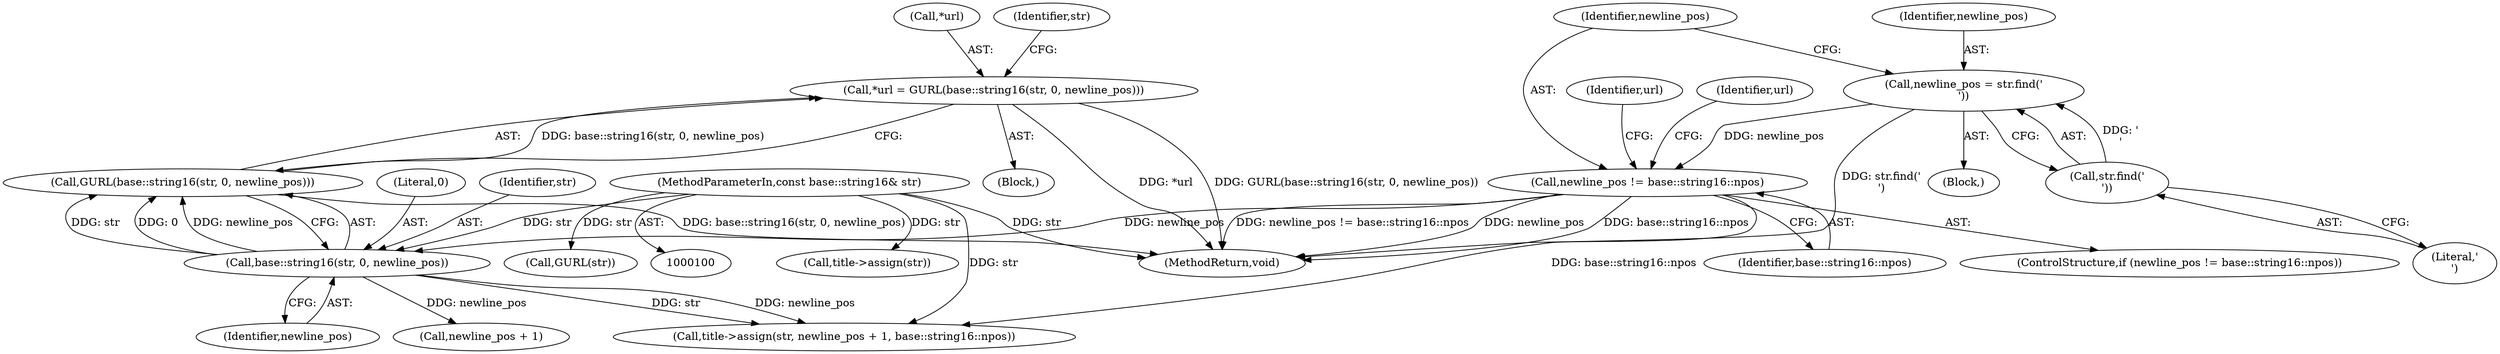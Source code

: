 digraph "0_Chrome_e93dc535728da259ec16d1c3cc393f80b25f64ae_11@pointer" {
"1000119" [label="(Call,*url = GURL(base::string16(str, 0, newline_pos)))"];
"1000122" [label="(Call,GURL(base::string16(str, 0, newline_pos)))"];
"1000123" [label="(Call,base::string16(str, 0, newline_pos))"];
"1000101" [label="(MethodParameterIn,const base::string16& str)"];
"1000115" [label="(Call,newline_pos != base::string16::npos)"];
"1000110" [label="(Call,newline_pos = str.find('\n'))"];
"1000112" [label="(Call,str.find('\n'))"];
"1000129" [label="(Call,newline_pos + 1)"];
"1000112" [label="(Call,str.find('\n'))"];
"1000125" [label="(Literal,0)"];
"1000104" [label="(Block,)"];
"1000115" [label="(Call,newline_pos != base::string16::npos)"];
"1000116" [label="(Identifier,newline_pos)"];
"1000128" [label="(Identifier,str)"];
"1000119" [label="(Call,*url = GURL(base::string16(str, 0, newline_pos)))"];
"1000126" [label="(Identifier,newline_pos)"];
"1000142" [label="(MethodReturn,void)"];
"1000123" [label="(Call,base::string16(str, 0, newline_pos))"];
"1000117" [label="(Identifier,base::string16::npos)"];
"1000121" [label="(Identifier,url)"];
"1000110" [label="(Call,newline_pos = str.find('\n'))"];
"1000111" [label="(Identifier,newline_pos)"];
"1000137" [label="(Identifier,url)"];
"1000120" [label="(Call,*url)"];
"1000124" [label="(Identifier,str)"];
"1000140" [label="(Call,title->assign(str))"];
"1000101" [label="(MethodParameterIn,const base::string16& str)"];
"1000138" [label="(Call,GURL(str))"];
"1000122" [label="(Call,GURL(base::string16(str, 0, newline_pos)))"];
"1000114" [label="(ControlStructure,if (newline_pos != base::string16::npos))"];
"1000118" [label="(Block,)"];
"1000127" [label="(Call,title->assign(str, newline_pos + 1, base::string16::npos))"];
"1000113" [label="(Literal,'\n')"];
"1000119" -> "1000118"  [label="AST: "];
"1000119" -> "1000122"  [label="CFG: "];
"1000120" -> "1000119"  [label="AST: "];
"1000122" -> "1000119"  [label="AST: "];
"1000128" -> "1000119"  [label="CFG: "];
"1000119" -> "1000142"  [label="DDG: *url"];
"1000119" -> "1000142"  [label="DDG: GURL(base::string16(str, 0, newline_pos))"];
"1000122" -> "1000119"  [label="DDG: base::string16(str, 0, newline_pos)"];
"1000122" -> "1000123"  [label="CFG: "];
"1000123" -> "1000122"  [label="AST: "];
"1000122" -> "1000142"  [label="DDG: base::string16(str, 0, newline_pos)"];
"1000123" -> "1000122"  [label="DDG: str"];
"1000123" -> "1000122"  [label="DDG: 0"];
"1000123" -> "1000122"  [label="DDG: newline_pos"];
"1000123" -> "1000126"  [label="CFG: "];
"1000124" -> "1000123"  [label="AST: "];
"1000125" -> "1000123"  [label="AST: "];
"1000126" -> "1000123"  [label="AST: "];
"1000101" -> "1000123"  [label="DDG: str"];
"1000115" -> "1000123"  [label="DDG: newline_pos"];
"1000123" -> "1000127"  [label="DDG: str"];
"1000123" -> "1000127"  [label="DDG: newline_pos"];
"1000123" -> "1000129"  [label="DDG: newline_pos"];
"1000101" -> "1000100"  [label="AST: "];
"1000101" -> "1000142"  [label="DDG: str"];
"1000101" -> "1000127"  [label="DDG: str"];
"1000101" -> "1000138"  [label="DDG: str"];
"1000101" -> "1000140"  [label="DDG: str"];
"1000115" -> "1000114"  [label="AST: "];
"1000115" -> "1000117"  [label="CFG: "];
"1000116" -> "1000115"  [label="AST: "];
"1000117" -> "1000115"  [label="AST: "];
"1000121" -> "1000115"  [label="CFG: "];
"1000137" -> "1000115"  [label="CFG: "];
"1000115" -> "1000142"  [label="DDG: base::string16::npos"];
"1000115" -> "1000142"  [label="DDG: newline_pos != base::string16::npos"];
"1000115" -> "1000142"  [label="DDG: newline_pos"];
"1000110" -> "1000115"  [label="DDG: newline_pos"];
"1000115" -> "1000127"  [label="DDG: base::string16::npos"];
"1000110" -> "1000104"  [label="AST: "];
"1000110" -> "1000112"  [label="CFG: "];
"1000111" -> "1000110"  [label="AST: "];
"1000112" -> "1000110"  [label="AST: "];
"1000116" -> "1000110"  [label="CFG: "];
"1000110" -> "1000142"  [label="DDG: str.find('\n')"];
"1000112" -> "1000110"  [label="DDG: '\n'"];
"1000112" -> "1000113"  [label="CFG: "];
"1000113" -> "1000112"  [label="AST: "];
}
